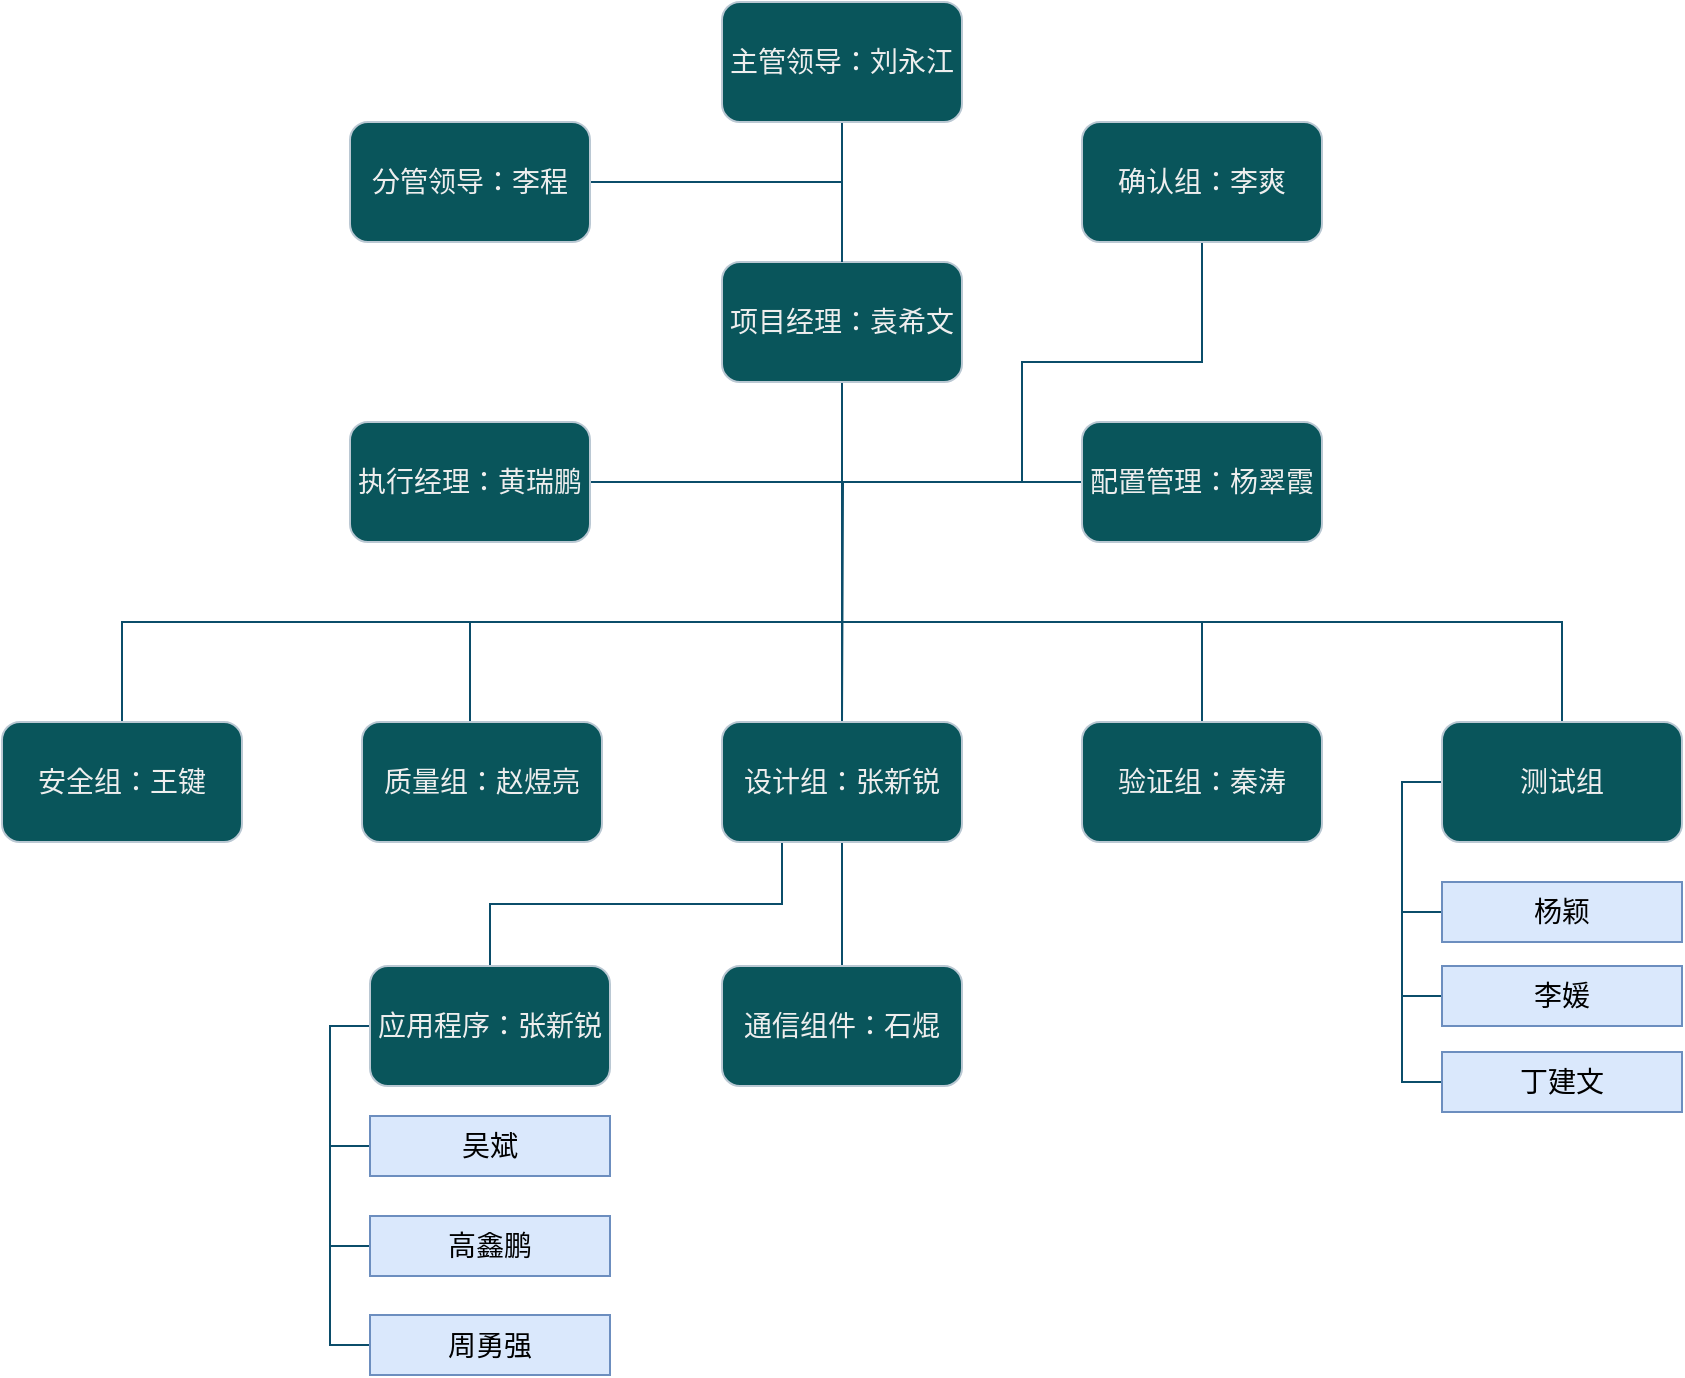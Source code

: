 <mxfile version="22.0.8" type="github">
  <diagram name="Page-1" id="6m90D161MwOEndjrrJKq">
    <mxGraphModel dx="1482" dy="789" grid="1" gridSize="10" guides="1" tooltips="1" connect="1" arrows="1" fold="1" page="1" pageScale="1" pageWidth="827" pageHeight="1169" math="0" shadow="0">
      <root>
        <mxCell id="0" />
        <mxCell id="1" parent="0" />
        <mxCell id="KWfcdTpOeOkW_hHO3nyc-1" style="edgeStyle=orthogonalEdgeStyle;rounded=0;orthogonalLoop=1;jettySize=auto;html=1;exitX=0.5;exitY=1;exitDx=0;exitDy=0;strokeColor=#0B4D6A;endArrow=none;endFill=0;labelBackgroundColor=none;fontColor=default;fontSize=14;" edge="1" parent="1" source="KWfcdTpOeOkW_hHO3nyc-2" target="KWfcdTpOeOkW_hHO3nyc-8">
          <mxGeometry relative="1" as="geometry" />
        </mxCell>
        <mxCell id="KWfcdTpOeOkW_hHO3nyc-2" value="主管领导：刘永江" style="rounded=1;whiteSpace=wrap;html=1;labelBackgroundColor=none;fillColor=#09555B;strokeColor=#BAC8D3;fontColor=#EEEEEE;fontSize=14;" vertex="1" parent="1">
          <mxGeometry x="360" y="30" width="120" height="60" as="geometry" />
        </mxCell>
        <mxCell id="KWfcdTpOeOkW_hHO3nyc-3" style="edgeStyle=orthogonalEdgeStyle;rounded=0;orthogonalLoop=1;jettySize=auto;html=1;exitX=0.5;exitY=1;exitDx=0;exitDy=0;strokeColor=#0B4D6A;fontSize=14;endArrow=none;endFill=0;" edge="1" parent="1" source="KWfcdTpOeOkW_hHO3nyc-8" target="KWfcdTpOeOkW_hHO3nyc-24">
          <mxGeometry relative="1" as="geometry" />
        </mxCell>
        <mxCell id="KWfcdTpOeOkW_hHO3nyc-4" style="edgeStyle=orthogonalEdgeStyle;rounded=0;orthogonalLoop=1;jettySize=auto;html=1;exitX=0.5;exitY=1;exitDx=0;exitDy=0;entryX=0.5;entryY=0;entryDx=0;entryDy=0;strokeColor=#0B4D6A;labelBackgroundColor=none;endArrow=none;endFill=0;fontSize=14;" edge="1" parent="1" source="KWfcdTpOeOkW_hHO3nyc-8" target="KWfcdTpOeOkW_hHO3nyc-18">
          <mxGeometry relative="1" as="geometry">
            <Array as="points">
              <mxPoint x="420" y="340" />
              <mxPoint x="234" y="340" />
            </Array>
          </mxGeometry>
        </mxCell>
        <mxCell id="KWfcdTpOeOkW_hHO3nyc-5" style="edgeStyle=orthogonalEdgeStyle;rounded=0;orthogonalLoop=1;jettySize=auto;html=1;exitX=0.5;exitY=1;exitDx=0;exitDy=0;entryX=0.5;entryY=0;entryDx=0;entryDy=0;strokeColor=#0B4D6A;labelBackgroundColor=none;endArrow=none;endFill=0;fontSize=14;" edge="1" parent="1" source="KWfcdTpOeOkW_hHO3nyc-8" target="KWfcdTpOeOkW_hHO3nyc-17">
          <mxGeometry relative="1" as="geometry">
            <Array as="points">
              <mxPoint x="420" y="340" />
              <mxPoint x="60" y="340" />
            </Array>
          </mxGeometry>
        </mxCell>
        <mxCell id="KWfcdTpOeOkW_hHO3nyc-6" style="edgeStyle=orthogonalEdgeStyle;rounded=0;orthogonalLoop=1;jettySize=auto;html=1;exitX=0.5;exitY=1;exitDx=0;exitDy=0;entryX=0.5;entryY=0;entryDx=0;entryDy=0;strokeColor=#0B4D6A;labelBackgroundColor=none;endArrow=none;endFill=0;fontSize=14;" edge="1" parent="1" source="KWfcdTpOeOkW_hHO3nyc-8" target="KWfcdTpOeOkW_hHO3nyc-25">
          <mxGeometry relative="1" as="geometry">
            <Array as="points">
              <mxPoint x="420" y="340" />
              <mxPoint x="600" y="340" />
            </Array>
          </mxGeometry>
        </mxCell>
        <mxCell id="KWfcdTpOeOkW_hHO3nyc-7" style="edgeStyle=orthogonalEdgeStyle;rounded=0;orthogonalLoop=1;jettySize=auto;html=1;exitX=0.5;exitY=1;exitDx=0;exitDy=0;strokeColor=#0B4D6A;labelBackgroundColor=none;endArrow=none;endFill=0;fontSize=14;" edge="1" parent="1" source="KWfcdTpOeOkW_hHO3nyc-8" target="KWfcdTpOeOkW_hHO3nyc-28">
          <mxGeometry relative="1" as="geometry">
            <Array as="points">
              <mxPoint x="420" y="340" />
              <mxPoint x="780" y="340" />
            </Array>
          </mxGeometry>
        </mxCell>
        <mxCell id="KWfcdTpOeOkW_hHO3nyc-8" value="项目经理：袁希文" style="rounded=1;whiteSpace=wrap;html=1;labelBackgroundColor=none;fillColor=#09555B;strokeColor=#BAC8D3;fontColor=#EEEEEE;fontSize=14;" vertex="1" parent="1">
          <mxGeometry x="360" y="160" width="120" height="60" as="geometry" />
        </mxCell>
        <mxCell id="KWfcdTpOeOkW_hHO3nyc-9" style="edgeStyle=orthogonalEdgeStyle;rounded=0;orthogonalLoop=1;jettySize=auto;html=1;exitX=1;exitY=0.5;exitDx=0;exitDy=0;entryX=0.5;entryY=0;entryDx=0;entryDy=0;strokeColor=#0B4D6A;endArrow=none;endFill=0;labelBackgroundColor=none;fontColor=default;fontSize=14;" edge="1" parent="1" source="KWfcdTpOeOkW_hHO3nyc-10" target="KWfcdTpOeOkW_hHO3nyc-8">
          <mxGeometry relative="1" as="geometry" />
        </mxCell>
        <mxCell id="KWfcdTpOeOkW_hHO3nyc-10" value="分管领导：李程" style="rounded=1;whiteSpace=wrap;html=1;strokeColor=#BAC8D3;fontColor=#EEEEEE;fillColor=#09555B;labelBackgroundColor=none;fontSize=14;" vertex="1" parent="1">
          <mxGeometry x="174" y="90" width="120" height="60" as="geometry" />
        </mxCell>
        <mxCell id="KWfcdTpOeOkW_hHO3nyc-11" style="edgeStyle=orthogonalEdgeStyle;rounded=0;orthogonalLoop=1;jettySize=auto;html=1;exitX=1;exitY=0.5;exitDx=0;exitDy=0;entryX=0.5;entryY=0;entryDx=0;entryDy=0;strokeColor=#0B4D6A;fontSize=14;labelBackgroundColor=none;endArrow=none;endFill=0;" edge="1" parent="1" source="KWfcdTpOeOkW_hHO3nyc-12" target="KWfcdTpOeOkW_hHO3nyc-24">
          <mxGeometry relative="1" as="geometry" />
        </mxCell>
        <mxCell id="KWfcdTpOeOkW_hHO3nyc-12" value="执行经理：黄瑞鹏" style="rounded=1;whiteSpace=wrap;html=1;strokeColor=#BAC8D3;fontColor=#EEEEEE;fillColor=#09555B;labelBackgroundColor=none;fontSize=14;" vertex="1" parent="1">
          <mxGeometry x="174" y="240" width="120" height="60" as="geometry" />
        </mxCell>
        <mxCell id="KWfcdTpOeOkW_hHO3nyc-13" style="edgeStyle=orthogonalEdgeStyle;rounded=0;orthogonalLoop=1;jettySize=auto;html=1;exitX=0.5;exitY=1;exitDx=0;exitDy=0;entryX=0.5;entryY=0;entryDx=0;entryDy=0;strokeColor=#0B4D6A;fontSize=14;endArrow=none;endFill=0;" edge="1" parent="1" source="KWfcdTpOeOkW_hHO3nyc-14" target="KWfcdTpOeOkW_hHO3nyc-24">
          <mxGeometry relative="1" as="geometry">
            <Array as="points">
              <mxPoint x="600" y="210" />
              <mxPoint x="510" y="210" />
              <mxPoint x="510" y="270" />
              <mxPoint x="420" y="270" />
            </Array>
          </mxGeometry>
        </mxCell>
        <mxCell id="KWfcdTpOeOkW_hHO3nyc-14" value="确认组：李爽" style="rounded=1;whiteSpace=wrap;html=1;strokeColor=#BAC8D3;fontColor=#EEEEEE;fillColor=#09555B;labelBackgroundColor=none;fontSize=14;" vertex="1" parent="1">
          <mxGeometry x="540" y="90" width="120" height="60" as="geometry" />
        </mxCell>
        <mxCell id="KWfcdTpOeOkW_hHO3nyc-15" style="edgeStyle=orthogonalEdgeStyle;rounded=0;orthogonalLoop=1;jettySize=auto;html=1;exitX=0;exitY=0.5;exitDx=0;exitDy=0;strokeColor=#0B4D6A;labelBackgroundColor=none;endArrow=none;endFill=0;fontSize=14;" edge="1" parent="1" source="KWfcdTpOeOkW_hHO3nyc-16">
          <mxGeometry relative="1" as="geometry">
            <mxPoint x="420" y="390.0" as="targetPoint" />
          </mxGeometry>
        </mxCell>
        <mxCell id="KWfcdTpOeOkW_hHO3nyc-16" value="配置管理：杨翠霞" style="rounded=1;whiteSpace=wrap;html=1;strokeColor=#BAC8D3;fontColor=#EEEEEE;fillColor=#09555B;labelBackgroundColor=none;fontSize=14;" vertex="1" parent="1">
          <mxGeometry x="540" y="240" width="120" height="60" as="geometry" />
        </mxCell>
        <mxCell id="KWfcdTpOeOkW_hHO3nyc-17" value="安全组：王键" style="rounded=1;whiteSpace=wrap;html=1;strokeColor=#BAC8D3;fontColor=#EEEEEE;fillColor=#09555B;labelBackgroundColor=none;fontSize=14;" vertex="1" parent="1">
          <mxGeometry y="390" width="120" height="60" as="geometry" />
        </mxCell>
        <mxCell id="KWfcdTpOeOkW_hHO3nyc-18" value="质量组：赵煜亮" style="rounded=1;whiteSpace=wrap;html=1;strokeColor=#BAC8D3;fontColor=#EEEEEE;fillColor=#09555B;labelBackgroundColor=none;fontSize=14;" vertex="1" parent="1">
          <mxGeometry x="180" y="390" width="120" height="60" as="geometry" />
        </mxCell>
        <mxCell id="KWfcdTpOeOkW_hHO3nyc-19" style="edgeStyle=orthogonalEdgeStyle;rounded=0;orthogonalLoop=1;jettySize=auto;html=1;exitX=0;exitY=0.5;exitDx=0;exitDy=0;entryX=0;entryY=0.5;entryDx=0;entryDy=0;strokeColor=#0B4D6A;labelBackgroundColor=none;endArrow=none;endFill=0;fontSize=14;" edge="1" parent="1" source="KWfcdTpOeOkW_hHO3nyc-40" target="KWfcdTpOeOkW_hHO3nyc-35">
          <mxGeometry relative="1" as="geometry" />
        </mxCell>
        <mxCell id="KWfcdTpOeOkW_hHO3nyc-20" style="edgeStyle=orthogonalEdgeStyle;rounded=0;orthogonalLoop=1;jettySize=auto;html=1;exitX=0;exitY=0.5;exitDx=0;exitDy=0;entryX=0;entryY=0.5;entryDx=0;entryDy=0;strokeColor=#0B4D6A;labelBackgroundColor=none;endArrow=none;endFill=0;fontSize=14;" edge="1" parent="1" source="KWfcdTpOeOkW_hHO3nyc-40" target="KWfcdTpOeOkW_hHO3nyc-36">
          <mxGeometry relative="1" as="geometry" />
        </mxCell>
        <mxCell id="KWfcdTpOeOkW_hHO3nyc-21" style="edgeStyle=orthogonalEdgeStyle;rounded=0;orthogonalLoop=1;jettySize=auto;html=1;exitX=0;exitY=0.5;exitDx=0;exitDy=0;entryX=0;entryY=0.5;entryDx=0;entryDy=0;strokeColor=#0B4D6A;labelBackgroundColor=none;endArrow=none;endFill=0;fontSize=14;" edge="1" parent="1" source="KWfcdTpOeOkW_hHO3nyc-40" target="KWfcdTpOeOkW_hHO3nyc-37">
          <mxGeometry relative="1" as="geometry" />
        </mxCell>
        <mxCell id="KWfcdTpOeOkW_hHO3nyc-22" style="edgeStyle=orthogonalEdgeStyle;rounded=0;orthogonalLoop=1;jettySize=auto;html=1;exitX=0.5;exitY=1;exitDx=0;exitDy=0;entryX=0.5;entryY=0;entryDx=0;entryDy=0;strokeColor=#0B4D6A;labelBackgroundColor=none;endArrow=none;fontSize=14;endFill=0;" edge="1" parent="1" source="KWfcdTpOeOkW_hHO3nyc-24" target="KWfcdTpOeOkW_hHO3nyc-41">
          <mxGeometry relative="1" as="geometry" />
        </mxCell>
        <mxCell id="KWfcdTpOeOkW_hHO3nyc-23" style="edgeStyle=orthogonalEdgeStyle;rounded=0;orthogonalLoop=1;jettySize=auto;html=1;exitX=0.25;exitY=1;exitDx=0;exitDy=0;entryX=0.5;entryY=0;entryDx=0;entryDy=0;strokeColor=#0B4D6A;labelBackgroundColor=none;endArrow=none;fontSize=14;endFill=0;" edge="1" parent="1" source="KWfcdTpOeOkW_hHO3nyc-24" target="KWfcdTpOeOkW_hHO3nyc-40">
          <mxGeometry relative="1" as="geometry" />
        </mxCell>
        <mxCell id="KWfcdTpOeOkW_hHO3nyc-24" value="设计组：张新锐" style="rounded=1;whiteSpace=wrap;html=1;strokeColor=#BAC8D3;fontColor=#EEEEEE;fillColor=#09555B;labelBackgroundColor=none;fontSize=14;" vertex="1" parent="1">
          <mxGeometry x="360" y="390" width="120" height="60" as="geometry" />
        </mxCell>
        <mxCell id="KWfcdTpOeOkW_hHO3nyc-25" value="验证组：秦涛" style="rounded=1;whiteSpace=wrap;html=1;strokeColor=#BAC8D3;fontColor=#EEEEEE;fillColor=#09555B;labelBackgroundColor=none;fontSize=14;" vertex="1" parent="1">
          <mxGeometry x="540" y="390" width="120" height="60" as="geometry" />
        </mxCell>
        <mxCell id="KWfcdTpOeOkW_hHO3nyc-26" style="edgeStyle=orthogonalEdgeStyle;rounded=0;orthogonalLoop=1;jettySize=auto;html=1;exitX=0;exitY=0.5;exitDx=0;exitDy=0;entryX=0;entryY=0.5;entryDx=0;entryDy=0;strokeColor=#0B4D6A;labelBackgroundColor=none;endArrow=none;fontSize=14;endFill=0;" edge="1" parent="1" source="KWfcdTpOeOkW_hHO3nyc-28" target="KWfcdTpOeOkW_hHO3nyc-38">
          <mxGeometry relative="1" as="geometry" />
        </mxCell>
        <mxCell id="KWfcdTpOeOkW_hHO3nyc-45" style="edgeStyle=orthogonalEdgeStyle;rounded=0;orthogonalLoop=1;jettySize=auto;html=1;exitX=0;exitY=0.5;exitDx=0;exitDy=0;entryX=0;entryY=0.5;entryDx=0;entryDy=0;labelBackgroundColor=none;endArrow=none;fontSize=14;strokeColor=#0B4D6A;endFill=0;" edge="1" parent="1" source="KWfcdTpOeOkW_hHO3nyc-28" target="KWfcdTpOeOkW_hHO3nyc-43">
          <mxGeometry relative="1" as="geometry" />
        </mxCell>
        <mxCell id="KWfcdTpOeOkW_hHO3nyc-46" style="edgeStyle=orthogonalEdgeStyle;rounded=0;orthogonalLoop=1;jettySize=auto;html=1;exitX=0;exitY=0.5;exitDx=0;exitDy=0;entryX=0;entryY=0.5;entryDx=0;entryDy=0;labelBackgroundColor=none;endArrow=none;fontSize=14;strokeColor=#0B4D6A;endFill=0;" edge="1" parent="1" source="KWfcdTpOeOkW_hHO3nyc-28" target="KWfcdTpOeOkW_hHO3nyc-44">
          <mxGeometry relative="1" as="geometry" />
        </mxCell>
        <mxCell id="KWfcdTpOeOkW_hHO3nyc-28" value="测试组" style="rounded=1;whiteSpace=wrap;html=1;strokeColor=#BAC8D3;fontColor=#EEEEEE;fillColor=#09555B;labelBackgroundColor=none;fontSize=14;" vertex="1" parent="1">
          <mxGeometry x="720" y="390" width="120" height="60" as="geometry" />
        </mxCell>
        <mxCell id="KWfcdTpOeOkW_hHO3nyc-35" value="吴斌" style="rounded=0;whiteSpace=wrap;html=1;strokeColor=#6c8ebf;fillColor=#dae8fc;fontSize=14;" vertex="1" parent="1">
          <mxGeometry x="184" y="587" width="120" height="30" as="geometry" />
        </mxCell>
        <mxCell id="KWfcdTpOeOkW_hHO3nyc-36" value="高鑫鹏" style="rounded=0;whiteSpace=wrap;html=1;strokeColor=#6c8ebf;fillColor=#dae8fc;fontSize=14;" vertex="1" parent="1">
          <mxGeometry x="184" y="637" width="120" height="30" as="geometry" />
        </mxCell>
        <mxCell id="KWfcdTpOeOkW_hHO3nyc-37" value="周勇强" style="rounded=0;whiteSpace=wrap;html=1;strokeColor=#6c8ebf;fillColor=#dae8fc;fontSize=14;" vertex="1" parent="1">
          <mxGeometry x="184" y="686.5" width="120" height="30" as="geometry" />
        </mxCell>
        <mxCell id="KWfcdTpOeOkW_hHO3nyc-38" value="杨颖" style="rounded=0;whiteSpace=wrap;html=1;strokeColor=#6c8ebf;fillColor=#dae8fc;fontSize=14;" vertex="1" parent="1">
          <mxGeometry x="720" y="470" width="120" height="30" as="geometry" />
        </mxCell>
        <mxCell id="KWfcdTpOeOkW_hHO3nyc-40" value="应用程序：张新锐" style="rounded=1;whiteSpace=wrap;html=1;strokeColor=#BAC8D3;fontColor=#EEEEEE;fillColor=#09555B;labelBackgroundColor=none;fontSize=14;" vertex="1" parent="1">
          <mxGeometry x="184" y="512" width="120" height="60" as="geometry" />
        </mxCell>
        <mxCell id="KWfcdTpOeOkW_hHO3nyc-41" value="通信组件：石焜" style="rounded=1;whiteSpace=wrap;html=1;strokeColor=#BAC8D3;fontColor=#EEEEEE;fillColor=#09555B;labelBackgroundColor=none;fontSize=14;" vertex="1" parent="1">
          <mxGeometry x="360" y="512" width="120" height="60" as="geometry" />
        </mxCell>
        <mxCell id="KWfcdTpOeOkW_hHO3nyc-43" value="李媛" style="rounded=0;whiteSpace=wrap;html=1;strokeColor=#6c8ebf;fillColor=#dae8fc;fontSize=14;" vertex="1" parent="1">
          <mxGeometry x="720" y="512" width="120" height="30" as="geometry" />
        </mxCell>
        <mxCell id="KWfcdTpOeOkW_hHO3nyc-44" value="丁建文" style="rounded=0;whiteSpace=wrap;html=1;strokeColor=#6c8ebf;fillColor=#dae8fc;fontSize=14;" vertex="1" parent="1">
          <mxGeometry x="720" y="555" width="120" height="30" as="geometry" />
        </mxCell>
      </root>
    </mxGraphModel>
  </diagram>
</mxfile>
